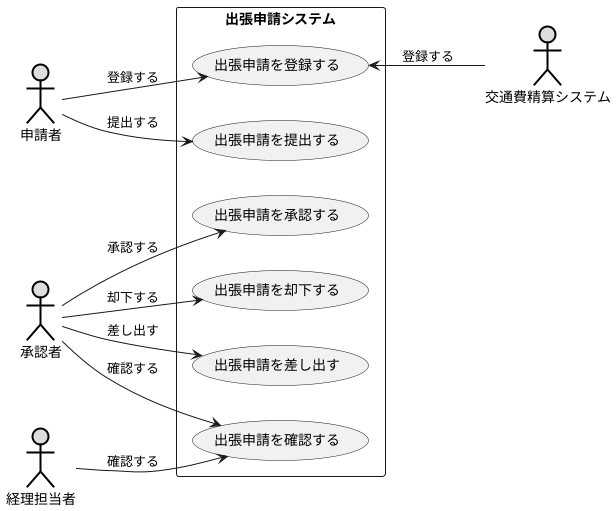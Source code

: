 @startuml 演習2-1
    left to right direction
    actor 申請者#DDDDDD;line:black;line.bold;
    actor 承認者#DDDDDD;line:black;line.bold;
    actor 経理担当者#DDDDDD;line:black;line.bold;
    actor 交通費精算システム#DDDDDD;line:black;line.bold;
    rectangle 出張申請システム {
        usecase 出張申請を登録する 
        usecase  出張申請を提出する 
        usecase 出張申請を承認する 
        usecase 出張申請を却下する
        usecase 出張申請を差し出す
        usecase 出張申請を確認する
    }
    申請者 --> 出張申請を登録する : 登録する
    申請者 --> 出張申請を提出する : 提出する
    承認者 --> 出張申請を承認する : 承認する
    承認者 --> 出張申請を却下する : 却下する
    承認者 --> 出張申請を差し出す : 差し出す
    承認者 --> 出張申請を確認する : 確認する
    経理担当者 --> 出張申請を確認する : 確認する
    出張申請を登録する <-- 交通費精算システム : 登録する
@enduml